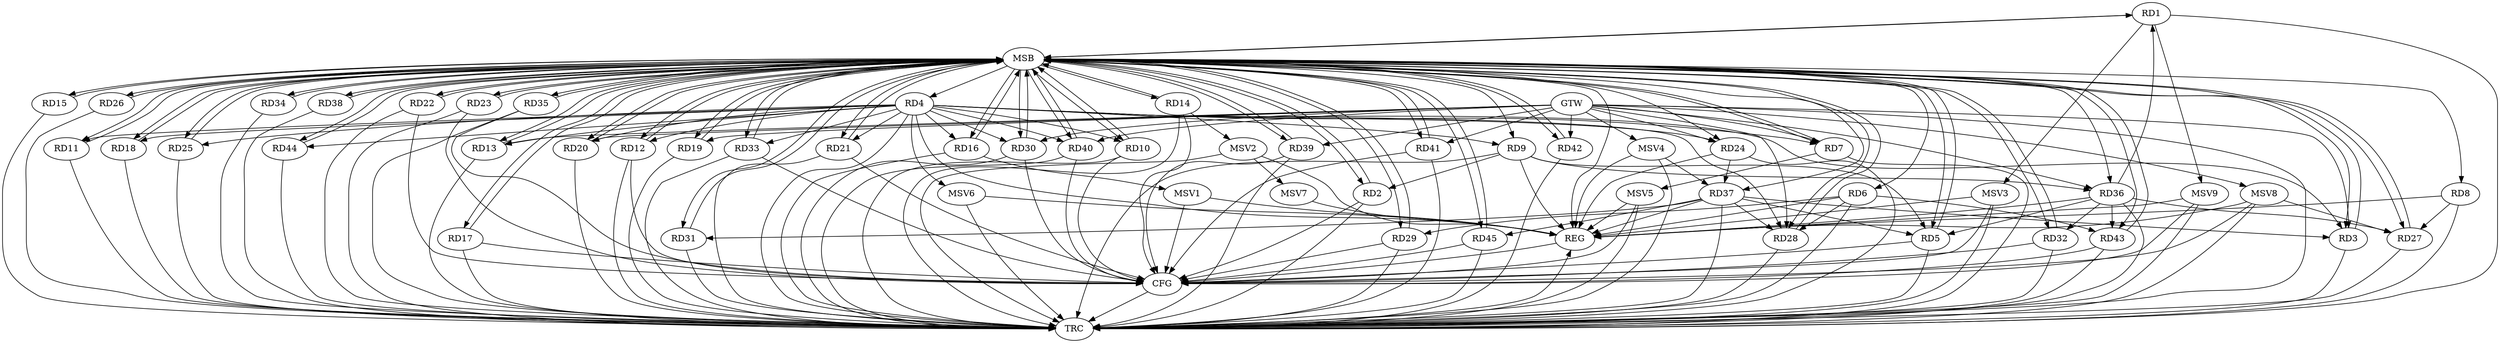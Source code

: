 strict digraph G {
  RD1 [ label="RD1" ];
  RD2 [ label="RD2" ];
  RD3 [ label="RD3" ];
  RD4 [ label="RD4" ];
  RD5 [ label="RD5" ];
  RD6 [ label="RD6" ];
  RD7 [ label="RD7" ];
  RD8 [ label="RD8" ];
  RD9 [ label="RD9" ];
  RD10 [ label="RD10" ];
  RD11 [ label="RD11" ];
  RD12 [ label="RD12" ];
  RD13 [ label="RD13" ];
  RD14 [ label="RD14" ];
  RD15 [ label="RD15" ];
  RD16 [ label="RD16" ];
  RD17 [ label="RD17" ];
  RD18 [ label="RD18" ];
  RD19 [ label="RD19" ];
  RD20 [ label="RD20" ];
  RD21 [ label="RD21" ];
  RD22 [ label="RD22" ];
  RD23 [ label="RD23" ];
  RD24 [ label="RD24" ];
  RD25 [ label="RD25" ];
  RD26 [ label="RD26" ];
  RD27 [ label="RD27" ];
  RD28 [ label="RD28" ];
  RD29 [ label="RD29" ];
  RD30 [ label="RD30" ];
  RD31 [ label="RD31" ];
  RD32 [ label="RD32" ];
  RD33 [ label="RD33" ];
  RD34 [ label="RD34" ];
  RD35 [ label="RD35" ];
  RD36 [ label="RD36" ];
  RD37 [ label="RD37" ];
  RD38 [ label="RD38" ];
  RD39 [ label="RD39" ];
  RD40 [ label="RD40" ];
  RD41 [ label="RD41" ];
  RD42 [ label="RD42" ];
  RD43 [ label="RD43" ];
  RD44 [ label="RD44" ];
  RD45 [ label="RD45" ];
  GTW [ label="GTW" ];
  REG [ label="REG" ];
  MSB [ label="MSB" ];
  CFG [ label="CFG" ];
  TRC [ label="TRC" ];
  MSV1 [ label="MSV1" ];
  MSV2 [ label="MSV2" ];
  MSV3 [ label="MSV3" ];
  MSV4 [ label="MSV4" ];
  MSV5 [ label="MSV5" ];
  MSV6 [ label="MSV6" ];
  MSV7 [ label="MSV7" ];
  MSV8 [ label="MSV8" ];
  MSV9 [ label="MSV9" ];
  RD36 -> RD1;
  RD9 -> RD2;
  RD4 -> RD3;
  RD37 -> RD3;
  RD4 -> RD12;
  RD4 -> RD16;
  RD4 -> RD18;
  RD4 -> RD28;
  RD4 -> RD33;
  RD9 -> RD5;
  RD36 -> RD5;
  RD37 -> RD5;
  RD6 -> RD28;
  RD6 -> RD29;
  RD6 -> RD43;
  RD8 -> RD27;
  RD9 -> RD36;
  RD24 -> RD37;
  RD36 -> RD27;
  RD37 -> RD28;
  RD37 -> RD31;
  RD36 -> RD32;
  RD36 -> RD43;
  RD37 -> RD45;
  GTW -> RD19;
  GTW -> RD24;
  GTW -> RD28;
  GTW -> RD40;
  GTW -> RD13;
  GTW -> RD41;
  GTW -> RD30;
  GTW -> RD39;
  GTW -> RD20;
  GTW -> RD36;
  GTW -> RD7;
  GTW -> RD3;
  GTW -> RD42;
  RD4 -> REG;
  RD6 -> REG;
  RD8 -> REG;
  RD9 -> REG;
  RD24 -> REG;
  RD36 -> REG;
  RD37 -> REG;
  RD1 -> MSB;
  MSB -> RD5;
  MSB -> RD30;
  MSB -> RD38;
  MSB -> REG;
  RD2 -> MSB;
  MSB -> RD25;
  MSB -> RD27;
  RD3 -> MSB;
  MSB -> RD7;
  MSB -> RD35;
  MSB -> RD44;
  RD5 -> MSB;
  MSB -> RD4;
  MSB -> RD21;
  MSB -> RD37;
  MSB -> RD43;
  RD7 -> MSB;
  MSB -> RD8;
  MSB -> RD11;
  MSB -> RD29;
  RD10 -> MSB;
  MSB -> RD23;
  MSB -> RD31;
  MSB -> RD45;
  RD11 -> MSB;
  MSB -> RD10;
  MSB -> RD16;
  RD12 -> MSB;
  MSB -> RD6;
  MSB -> RD14;
  MSB -> RD19;
  MSB -> RD26;
  MSB -> RD33;
  RD13 -> MSB;
  MSB -> RD20;
  MSB -> RD36;
  MSB -> RD42;
  RD14 -> MSB;
  MSB -> RD15;
  MSB -> RD32;
  MSB -> RD39;
  RD15 -> MSB;
  MSB -> RD3;
  MSB -> RD9;
  MSB -> RD34;
  RD16 -> MSB;
  RD17 -> MSB;
  MSB -> RD2;
  RD18 -> MSB;
  MSB -> RD12;
  RD19 -> MSB;
  MSB -> RD1;
  MSB -> RD18;
  RD20 -> MSB;
  MSB -> RD13;
  MSB -> RD28;
  RD21 -> MSB;
  RD22 -> MSB;
  RD23 -> MSB;
  MSB -> RD41;
  RD25 -> MSB;
  MSB -> RD22;
  RD26 -> MSB;
  RD27 -> MSB;
  RD28 -> MSB;
  RD29 -> MSB;
  RD30 -> MSB;
  RD31 -> MSB;
  RD32 -> MSB;
  MSB -> RD40;
  RD33 -> MSB;
  MSB -> RD17;
  RD34 -> MSB;
  RD35 -> MSB;
  RD38 -> MSB;
  RD39 -> MSB;
  MSB -> RD24;
  RD40 -> MSB;
  RD41 -> MSB;
  RD42 -> MSB;
  RD43 -> MSB;
  RD44 -> MSB;
  RD45 -> MSB;
  RD32 -> CFG;
  RD33 -> CFG;
  RD12 -> CFG;
  RD21 -> CFG;
  RD30 -> CFG;
  RD2 -> CFG;
  RD5 -> CFG;
  RD40 -> CFG;
  RD43 -> CFG;
  RD23 -> CFG;
  RD29 -> CFG;
  RD39 -> CFG;
  RD10 -> CFG;
  RD17 -> CFG;
  RD45 -> CFG;
  RD41 -> CFG;
  RD14 -> CFG;
  RD22 -> CFG;
  RD35 -> CFG;
  REG -> CFG;
  RD1 -> TRC;
  RD2 -> TRC;
  RD3 -> TRC;
  RD4 -> TRC;
  RD5 -> TRC;
  RD6 -> TRC;
  RD7 -> TRC;
  RD8 -> TRC;
  RD9 -> TRC;
  RD10 -> TRC;
  RD11 -> TRC;
  RD12 -> TRC;
  RD13 -> TRC;
  RD14 -> TRC;
  RD15 -> TRC;
  RD16 -> TRC;
  RD17 -> TRC;
  RD18 -> TRC;
  RD19 -> TRC;
  RD20 -> TRC;
  RD21 -> TRC;
  RD22 -> TRC;
  RD23 -> TRC;
  RD24 -> TRC;
  RD25 -> TRC;
  RD26 -> TRC;
  RD27 -> TRC;
  RD28 -> TRC;
  RD29 -> TRC;
  RD30 -> TRC;
  RD31 -> TRC;
  RD32 -> TRC;
  RD33 -> TRC;
  RD34 -> TRC;
  RD35 -> TRC;
  RD36 -> TRC;
  RD37 -> TRC;
  RD38 -> TRC;
  RD39 -> TRC;
  RD40 -> TRC;
  RD41 -> TRC;
  RD42 -> TRC;
  RD43 -> TRC;
  RD44 -> TRC;
  RD45 -> TRC;
  GTW -> TRC;
  CFG -> TRC;
  TRC -> REG;
  RD4 -> RD10;
  RD4 -> RD11;
  RD4 -> RD13;
  RD4 -> RD25;
  RD4 -> RD44;
  RD4 -> RD7;
  RD4 -> RD20;
  RD4 -> RD21;
  RD4 -> RD24;
  RD4 -> RD30;
  RD4 -> RD40;
  RD4 -> RD9;
  RD16 -> MSV1;
  MSV1 -> REG;
  MSV1 -> CFG;
  RD14 -> MSV2;
  MSV2 -> REG;
  MSV2 -> TRC;
  RD1 -> MSV3;
  MSV3 -> REG;
  MSV3 -> TRC;
  MSV3 -> CFG;
  MSV4 -> RD37;
  GTW -> MSV4;
  MSV4 -> REG;
  MSV4 -> TRC;
  RD7 -> MSV5;
  MSV5 -> REG;
  MSV5 -> TRC;
  MSV5 -> CFG;
  RD4 -> MSV6;
  MSV6 -> REG;
  MSV6 -> TRC;
  MSV2 -> MSV7;
  MSV7 -> REG;
  MSV8 -> RD27;
  GTW -> MSV8;
  MSV8 -> REG;
  MSV8 -> TRC;
  MSV8 -> CFG;
  RD1 -> MSV9;
  MSV9 -> REG;
  MSV9 -> TRC;
  MSV9 -> CFG;
}
